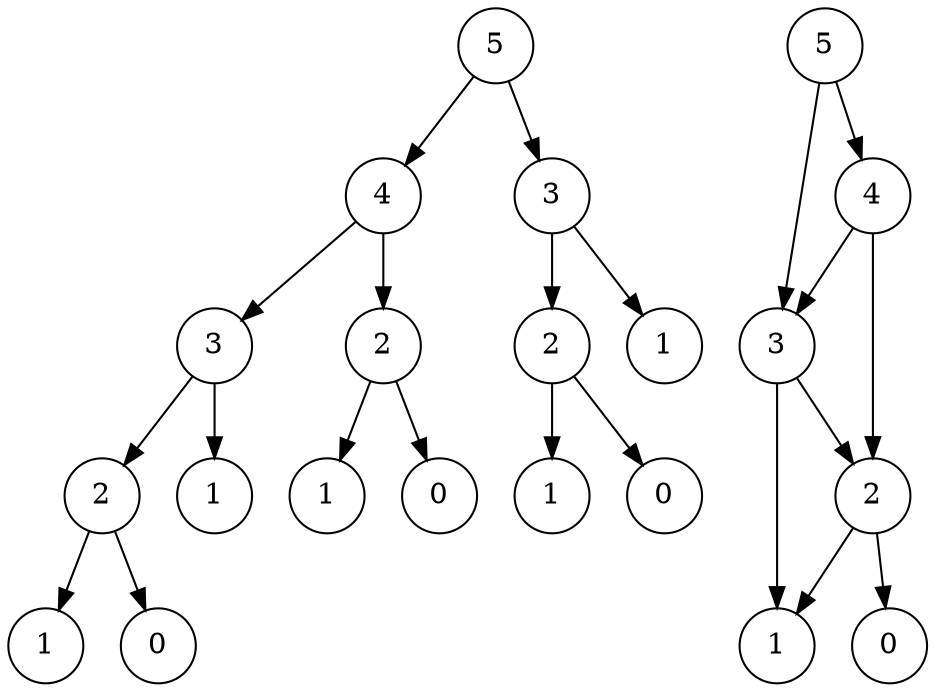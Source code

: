 digraph {
  node[shape=circle];

  subgraph {
    r5_5[label=5];
    r4_4[label=4]; r4_3[label=3];
    r3_3_1[label=3]; r3_2_1[label=2]; r3_2_2[label=2]; r3_1_2[label=1];
    r2_2_1[label=2]; r2_1_1[label=1]; r2_1_2[label=1]; r2_0_2[label=0]; r2_1_3[label=1]; r2_0_3[label=0];
    r1_1[label=1]; r1_0[label=0];

    r5_5 -> r4_4; r5_5 -> r4_3;
    r4_4 -> r3_3_1; r4_4 -> r3_2_1; r4_3 -> r3_2_2; r4_3 -> r3_1_2;
    r3_3_1 -> r2_2_1; r3_3_1 -> r2_1_1; r3_2_1 -> r2_1_2; r3_2_1 -> r2_0_2; r3_2_2 -> r2_1_3; r3_2_2 -> r2_0_3;
    r2_2_1 -> r1_1; r2_2_1 -> r1_0;
  }

  subgraph {
    5; 4; 3; 2; 1; 0;

    5 -> 4; 5 -> 3; 4 -> 3; 4 -> 2; 3 -> 2; 3 -> 1; 2 -> 1; 2 -> 0;
  }
}
